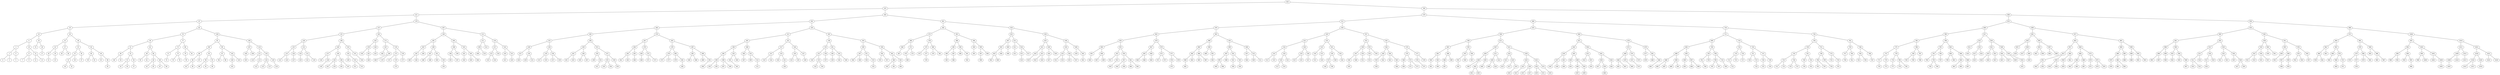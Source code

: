 graph BST {
    node [fontname="Helvetica"];
    443 [label="443"];
    443 -- 225;
    225 [label="225"];
    225 -- 121;
    121 [label="121"];
    121 -- 47;
    47 [label="47"];
    47 -- 19;
    19 [label="19"];
    19 -- 14;
    14 [label="14"];
    14 -- 6;
    6 [label="6"];
    6 -- 3;
    3 [label="3"];
    3 -- 1;
    1 [label="1"];
    1 -- 0;
    0 [label="0"];
    1 -- 2;
    2 [label="2"];
    3 -- 4;
    4 [label="4"];
    4 -- 5;
    5 [label="5"];
    6 -- 10;
    10 [label="10"];
    10 -- 8;
    8 [label="8"];
    8 -- 7;
    7 [label="7"];
    8 -- 9;
    9 [label="9"];
    10 -- 12;
    12 [label="12"];
    12 -- 11;
    11 [label="11"];
    12 -- 13;
    13 [label="13"];
    14 -- 16;
    16 [label="16"];
    16 -- 15;
    15 [label="15"];
    16 -- 18;
    18 [label="18"];
    18 -- 17;
    17 [label="17"];
    19 -- 29;
    29 [label="29"];
    29 -- 25;
    25 [label="25"];
    25 -- 22;
    22 [label="22"];
    22 -- 20;
    20 [label="20"];
    20 -- 21;
    21 [label="21"];
    22 -- 24;
    24 [label="24"];
    24 -- 23;
    23 [label="23"];
    25 -- 27;
    27 [label="27"];
    27 -- 26;
    26 [label="26"];
    27 -- 28;
    28 [label="28"];
    29 -- 38;
    38 [label="38"];
    38 -- 35;
    35 [label="35"];
    35 -- 33;
    33 [label="33"];
    33 -- 31;
    31 [label="31"];
    31 -- 30;
    30 [label="30"];
    31 -- 32;
    32 [label="32"];
    33 -- 34;
    34 [label="34"];
    35 -- 36;
    36 [label="36"];
    36 -- 37;
    37 [label="37"];
    38 -- 42;
    42 [label="42"];
    42 -- 40;
    40 [label="40"];
    40 -- 39;
    39 [label="39"];
    40 -- 41;
    41 [label="41"];
    42 -- 44;
    44 [label="44"];
    44 -- 43;
    43 [label="43"];
    44 -- 46;
    46 [label="46"];
    46 -- 45;
    45 [label="45"];
    47 -- 82;
    82 [label="82"];
    82 -- 70;
    70 [label="70"];
    70 -- 58;
    58 [label="58"];
    58 -- 51;
    51 [label="51"];
    51 -- 49;
    49 [label="49"];
    49 -- 48;
    48 [label="48"];
    49 -- 50;
    50 [label="50"];
    51 -- 55;
    55 [label="55"];
    55 -- 53;
    53 [label="53"];
    53 -- 52;
    52 [label="52"];
    53 -- 54;
    54 [label="54"];
    55 -- 56;
    56 [label="56"];
    56 -- 57;
    57 [label="57"];
    58 -- 62;
    62 [label="62"];
    62 -- 60;
    60 [label="60"];
    60 -- 59;
    59 [label="59"];
    60 -- 61;
    61 [label="61"];
    62 -- 66;
    66 [label="66"];
    66 -- 64;
    64 [label="64"];
    64 -- 63;
    63 [label="63"];
    64 -- 65;
    65 [label="65"];
    66 -- 68;
    68 [label="68"];
    68 -- 67;
    67 [label="67"];
    68 -- 69;
    69 [label="69"];
    70 -- 77;
    77 [label="77"];
    77 -- 73;
    73 [label="73"];
    73 -- 71;
    71 [label="71"];
    71 -- 72;
    72 [label="72"];
    73 -- 75;
    75 [label="75"];
    75 -- 74;
    74 [label="74"];
    75 -- 76;
    76 [label="76"];
    77 -- 80;
    80 [label="80"];
    80 -- 79;
    79 [label="79"];
    79 -- 78;
    78 [label="78"];
    80 -- 81;
    81 [label="81"];
    82 -- 104;
    104 [label="104"];
    104 -- 95;
    95 [label="95"];
    95 -- 88;
    88 [label="88"];
    88 -- 86;
    86 [label="86"];
    86 -- 84;
    84 [label="84"];
    84 -- 83;
    83 [label="83"];
    84 -- 85;
    85 [label="85"];
    86 -- 87;
    87 [label="87"];
    88 -- 92;
    92 [label="92"];
    92 -- 90;
    90 [label="90"];
    90 -- 89;
    89 [label="89"];
    90 -- 91;
    91 [label="91"];
    92 -- 93;
    93 [label="93"];
    93 -- 94;
    94 [label="94"];
    95 -- 99;
    99 [label="99"];
    99 -- 97;
    97 [label="97"];
    97 -- 96;
    96 [label="96"];
    97 -- 98;
    98 [label="98"];
    99 -- 102;
    102 [label="102"];
    102 -- 100;
    100 [label="100"];
    100 -- 101;
    101 [label="101"];
    102 -- 103;
    103 [label="103"];
    104 -- 109;
    109 [label="109"];
    109 -- 107;
    107 [label="107"];
    107 -- 106;
    106 [label="106"];
    106 -- 105;
    105 [label="105"];
    107 -- 108;
    108 [label="108"];
    109 -- 114;
    114 [label="114"];
    114 -- 111;
    111 [label="111"];
    111 -- 110;
    110 [label="110"];
    111 -- 113;
    113 [label="113"];
    113 -- 112;
    112 [label="112"];
    114 -- 118;
    118 [label="118"];
    118 -- 116;
    116 [label="116"];
    116 -- 115;
    115 [label="115"];
    116 -- 117;
    117 [label="117"];
    118 -- 120;
    120 [label="120"];
    120 -- 119;
    119 [label="119"];
    121 -- 179;
    179 [label="179"];
    179 -- 157;
    157 [label="157"];
    157 -- 135;
    135 [label="135"];
    135 -- 128;
    128 [label="128"];
    128 -- 125;
    125 [label="125"];
    125 -- 123;
    123 [label="123"];
    123 -- 122;
    122 [label="122"];
    123 -- 124;
    124 [label="124"];
    125 -- 126;
    126 [label="126"];
    126 -- 127;
    127 [label="127"];
    128 -- 131;
    131 [label="131"];
    131 -- 130;
    130 [label="130"];
    130 -- 129;
    129 [label="129"];
    131 -- 133;
    133 [label="133"];
    133 -- 132;
    132 [label="132"];
    133 -- 134;
    134 [label="134"];
    135 -- 148;
    148 [label="148"];
    148 -- 140;
    140 [label="140"];
    140 -- 137;
    137 [label="137"];
    137 -- 136;
    136 [label="136"];
    137 -- 138;
    138 [label="138"];
    138 -- 139;
    139 [label="139"];
    140 -- 144;
    144 [label="144"];
    144 -- 142;
    142 [label="142"];
    142 -- 141;
    141 [label="141"];
    142 -- 143;
    143 [label="143"];
    144 -- 146;
    146 [label="146"];
    146 -- 145;
    145 [label="145"];
    146 -- 147;
    147 [label="147"];
    148 -- 154;
    154 [label="154"];
    154 -- 150;
    150 [label="150"];
    150 -- 149;
    149 [label="149"];
    150 -- 152;
    152 [label="152"];
    152 -- 151;
    151 [label="151"];
    152 -- 153;
    153 [label="153"];
    154 -- 155;
    155 [label="155"];
    155 -- 156;
    156 [label="156"];
    157 -- 165;
    165 [label="165"];
    165 -- 162;
    162 [label="162"];
    162 -- 159;
    159 [label="159"];
    159 -- 158;
    158 [label="158"];
    159 -- 161;
    161 [label="161"];
    161 -- 160;
    160 [label="160"];
    162 -- 164;
    164 [label="164"];
    164 -- 163;
    163 [label="163"];
    165 -- 171;
    171 [label="171"];
    171 -- 167;
    167 [label="167"];
    167 -- 166;
    166 [label="166"];
    167 -- 169;
    169 [label="169"];
    169 -- 168;
    168 [label="168"];
    169 -- 170;
    170 [label="170"];
    171 -- 176;
    176 [label="176"];
    176 -- 173;
    173 [label="173"];
    173 -- 172;
    172 [label="172"];
    173 -- 174;
    174 [label="174"];
    174 -- 175;
    175 [label="175"];
    176 -- 178;
    178 [label="178"];
    178 -- 177;
    177 [label="177"];
    179 -- 207;
    207 [label="207"];
    207 -- 194;
    194 [label="194"];
    194 -- 185;
    185 [label="185"];
    185 -- 183;
    183 [label="183"];
    183 -- 181;
    181 [label="181"];
    181 -- 180;
    180 [label="180"];
    181 -- 182;
    182 [label="182"];
    183 -- 184;
    184 [label="184"];
    185 -- 189;
    189 [label="189"];
    189 -- 187;
    187 [label="187"];
    187 -- 186;
    186 [label="186"];
    187 -- 188;
    188 [label="188"];
    189 -- 191;
    191 [label="191"];
    191 -- 190;
    190 [label="190"];
    191 -- 192;
    192 [label="192"];
    192 -- 193;
    193 [label="193"];
    194 -- 200;
    200 [label="200"];
    200 -- 198;
    198 [label="198"];
    198 -- 196;
    196 [label="196"];
    196 -- 195;
    195 [label="195"];
    196 -- 197;
    197 [label="197"];
    198 -- 199;
    199 [label="199"];
    200 -- 203;
    203 [label="203"];
    203 -- 201;
    201 [label="201"];
    201 -- 202;
    202 [label="202"];
    203 -- 205;
    205 [label="205"];
    205 -- 204;
    204 [label="204"];
    205 -- 206;
    206 [label="206"];
    207 -- 213;
    213 [label="213"];
    213 -- 211;
    211 [label="211"];
    211 -- 209;
    209 [label="209"];
    209 -- 208;
    208 [label="208"];
    209 -- 210;
    210 [label="210"];
    211 -- 212;
    212 [label="212"];
    213 -- 219;
    219 [label="219"];
    219 -- 217;
    217 [label="217"];
    217 -- 215;
    215 [label="215"];
    215 -- 214;
    214 [label="214"];
    215 -- 216;
    216 [label="216"];
    217 -- 218;
    218 [label="218"];
    219 -- 222;
    222 [label="222"];
    222 -- 220;
    220 [label="220"];
    220 -- 221;
    221 [label="221"];
    222 -- 223;
    223 [label="223"];
    223 -- 224;
    224 [label="224"];
    225 -- 365;
    365 [label="365"];
    365 -- 292;
    292 [label="292"];
    292 -- 260;
    260 [label="260"];
    260 -- 240;
    240 [label="240"];
    240 -- 232;
    232 [label="232"];
    232 -- 228;
    228 [label="228"];
    228 -- 227;
    227 [label="227"];
    227 -- 226;
    226 [label="226"];
    228 -- 230;
    230 [label="230"];
    230 -- 229;
    229 [label="229"];
    230 -- 231;
    231 [label="231"];
    232 -- 236;
    236 [label="236"];
    236 -- 234;
    234 [label="234"];
    234 -- 233;
    233 [label="233"];
    234 -- 235;
    235 [label="235"];
    236 -- 238;
    238 [label="238"];
    238 -- 237;
    237 [label="237"];
    238 -- 239;
    239 [label="239"];
    240 -- 248;
    248 [label="248"];
    248 -- 244;
    244 [label="244"];
    244 -- 242;
    242 [label="242"];
    242 -- 241;
    241 [label="241"];
    242 -- 243;
    243 [label="243"];
    244 -- 246;
    246 [label="246"];
    246 -- 245;
    245 [label="245"];
    246 -- 247;
    247 [label="247"];
    248 -- 253;
    253 [label="253"];
    253 -- 250;
    250 [label="250"];
    250 -- 249;
    249 [label="249"];
    250 -- 252;
    252 [label="252"];
    252 -- 251;
    251 [label="251"];
    253 -- 257;
    257 [label="257"];
    257 -- 255;
    255 [label="255"];
    255 -- 254;
    254 [label="254"];
    255 -- 256;
    256 [label="256"];
    257 -- 258;
    258 [label="258"];
    258 -- 259;
    259 [label="259"];
    260 -- 274;
    274 [label="274"];
    274 -- 267;
    267 [label="267"];
    267 -- 264;
    264 [label="264"];
    264 -- 262;
    262 [label="262"];
    262 -- 261;
    261 [label="261"];
    262 -- 263;
    263 [label="263"];
    264 -- 265;
    265 [label="265"];
    265 -- 266;
    266 [label="266"];
    267 -- 270;
    270 [label="270"];
    270 -- 269;
    269 [label="269"];
    269 -- 268;
    268 [label="268"];
    270 -- 272;
    272 [label="272"];
    272 -- 271;
    271 [label="271"];
    272 -- 273;
    273 [label="273"];
    274 -- 283;
    283 [label="283"];
    283 -- 278;
    278 [label="278"];
    278 -- 276;
    276 [label="276"];
    276 -- 275;
    275 [label="275"];
    276 -- 277;
    277 [label="277"];
    278 -- 280;
    280 [label="280"];
    280 -- 279;
    279 [label="279"];
    280 -- 281;
    281 [label="281"];
    281 -- 282;
    282 [label="282"];
    283 -- 287;
    287 [label="287"];
    287 -- 285;
    285 [label="285"];
    285 -- 284;
    284 [label="284"];
    285 -- 286;
    286 [label="286"];
    287 -- 289;
    289 [label="289"];
    289 -- 288;
    288 [label="288"];
    289 -- 291;
    291 [label="291"];
    291 -- 290;
    290 [label="290"];
    292 -- 329;
    329 [label="329"];
    329 -- 313;
    313 [label="313"];
    313 -- 305;
    305 [label="305"];
    305 -- 300;
    300 [label="300"];
    300 -- 296;
    296 [label="296"];
    296 -- 294;
    294 [label="294"];
    294 -- 293;
    293 [label="293"];
    294 -- 295;
    295 [label="295"];
    296 -- 298;
    298 [label="298"];
    298 -- 297;
    297 [label="297"];
    298 -- 299;
    299 [label="299"];
    300 -- 303;
    303 [label="303"];
    303 -- 301;
    301 [label="301"];
    301 -- 302;
    302 [label="302"];
    303 -- 304;
    304 [label="304"];
    305 -- 308;
    308 [label="308"];
    308 -- 306;
    306 [label="306"];
    306 -- 307;
    307 [label="307"];
    308 -- 310;
    310 [label="310"];
    310 -- 309;
    309 [label="309"];
    310 -- 312;
    312 [label="312"];
    312 -- 311;
    311 [label="311"];
    313 -- 322;
    322 [label="322"];
    322 -- 317;
    317 [label="317"];
    317 -- 315;
    315 [label="315"];
    315 -- 314;
    314 [label="314"];
    315 -- 316;
    316 [label="316"];
    317 -- 319;
    319 [label="319"];
    319 -- 318;
    318 [label="318"];
    319 -- 321;
    321 [label="321"];
    321 -- 320;
    320 [label="320"];
    322 -- 326;
    326 [label="326"];
    326 -- 324;
    324 [label="324"];
    324 -- 323;
    323 [label="323"];
    324 -- 325;
    325 [label="325"];
    326 -- 327;
    327 [label="327"];
    327 -- 328;
    328 [label="328"];
    329 -- 345;
    345 [label="345"];
    345 -- 338;
    338 [label="338"];
    338 -- 335;
    335 [label="335"];
    335 -- 331;
    331 [label="331"];
    331 -- 330;
    330 [label="330"];
    331 -- 333;
    333 [label="333"];
    333 -- 332;
    332 [label="332"];
    333 -- 334;
    334 [label="334"];
    335 -- 336;
    336 [label="336"];
    336 -- 337;
    337 [label="337"];
    338 -- 341;
    341 [label="341"];
    341 -- 340;
    340 [label="340"];
    340 -- 339;
    339 [label="339"];
    341 -- 343;
    343 [label="343"];
    343 -- 342;
    342 [label="342"];
    343 -- 344;
    344 [label="344"];
    345 -- 354;
    354 [label="354"];
    354 -- 349;
    349 [label="349"];
    349 -- 347;
    347 [label="347"];
    347 -- 346;
    346 [label="346"];
    347 -- 348;
    348 [label="348"];
    349 -- 351;
    351 [label="351"];
    351 -- 350;
    350 [label="350"];
    351 -- 353;
    353 [label="353"];
    353 -- 352;
    352 [label="352"];
    354 -- 358;
    358 [label="358"];
    358 -- 356;
    356 [label="356"];
    356 -- 355;
    355 [label="355"];
    356 -- 357;
    357 [label="357"];
    358 -- 362;
    362 [label="362"];
    362 -- 360;
    360 [label="360"];
    360 -- 359;
    359 [label="359"];
    360 -- 361;
    361 [label="361"];
    362 -- 363;
    363 [label="363"];
    363 -- 364;
    364 [label="364"];
    365 -- 401;
    401 [label="401"];
    401 -- 382;
    382 [label="382"];
    382 -- 373;
    373 [label="373"];
    373 -- 368;
    368 [label="368"];
    368 -- 366;
    366 [label="366"];
    366 -- 367;
    367 [label="367"];
    368 -- 371;
    371 [label="371"];
    371 -- 370;
    370 [label="370"];
    370 -- 369;
    369 [label="369"];
    371 -- 372;
    372 [label="372"];
    373 -- 378;
    378 [label="378"];
    378 -- 375;
    375 [label="375"];
    375 -- 374;
    374 [label="374"];
    375 -- 377;
    377 [label="377"];
    377 -- 376;
    376 [label="376"];
    378 -- 380;
    380 [label="380"];
    380 -- 379;
    379 [label="379"];
    380 -- 381;
    381 [label="381"];
    382 -- 393;
    393 [label="393"];
    393 -- 388;
    388 [label="388"];
    388 -- 385;
    385 [label="385"];
    385 -- 384;
    384 [label="384"];
    384 -- 383;
    383 [label="383"];
    385 -- 387;
    387 [label="387"];
    387 -- 386;
    386 [label="386"];
    388 -- 390;
    390 [label="390"];
    390 -- 389;
    389 [label="389"];
    390 -- 391;
    391 [label="391"];
    391 -- 392;
    392 [label="392"];
    393 -- 396;
    396 [label="396"];
    396 -- 394;
    394 [label="394"];
    394 -- 395;
    395 [label="395"];
    396 -- 399;
    399 [label="399"];
    399 -- 397;
    397 [label="397"];
    397 -- 398;
    398 [label="398"];
    399 -- 400;
    400 [label="400"];
    401 -- 418;
    418 [label="418"];
    418 -- 410;
    410 [label="410"];
    410 -- 407;
    407 [label="407"];
    407 -- 405;
    405 [label="405"];
    405 -- 403;
    403 [label="403"];
    403 -- 402;
    402 [label="402"];
    403 -- 404;
    404 [label="404"];
    405 -- 406;
    406 [label="406"];
    407 -- 409;
    409 [label="409"];
    409 -- 408;
    408 [label="408"];
    410 -- 413;
    413 [label="413"];
    413 -- 411;
    411 [label="411"];
    411 -- 412;
    412 [label="412"];
    413 -- 416;
    416 [label="416"];
    416 -- 415;
    415 [label="415"];
    415 -- 414;
    414 [label="414"];
    416 -- 417;
    417 [label="417"];
    418 -- 430;
    430 [label="430"];
    430 -- 425;
    425 [label="425"];
    425 -- 421;
    421 [label="421"];
    421 -- 420;
    420 [label="420"];
    420 -- 419;
    419 [label="419"];
    421 -- 423;
    423 [label="423"];
    423 -- 422;
    422 [label="422"];
    423 -- 424;
    424 [label="424"];
    425 -- 428;
    428 [label="428"];
    428 -- 426;
    426 [label="426"];
    426 -- 427;
    427 [label="427"];
    428 -- 429;
    429 [label="429"];
    430 -- 438;
    438 [label="438"];
    438 -- 434;
    434 [label="434"];
    434 -- 432;
    432 [label="432"];
    432 -- 431;
    431 [label="431"];
    432 -- 433;
    433 [label="433"];
    434 -- 436;
    436 [label="436"];
    436 -- 435;
    435 [label="435"];
    436 -- 437;
    437 [label="437"];
    438 -- 440;
    440 [label="440"];
    440 -- 439;
    439 [label="439"];
    440 -- 442;
    442 [label="442"];
    442 -- 441;
    441 [label="441"];
    443 -- 769;
    769 [label="769"];
    769 -- 579;
    579 [label="579"];
    579 -- 512;
    512 [label="512"];
    512 -- 479;
    479 [label="479"];
    479 -- 463;
    463 [label="463"];
    463 -- 450;
    450 [label="450"];
    450 -- 446;
    446 [label="446"];
    446 -- 445;
    445 [label="445"];
    445 -- 444;
    444 [label="444"];
    446 -- 448;
    448 [label="448"];
    448 -- 447;
    447 [label="447"];
    448 -- 449;
    449 [label="449"];
    450 -- 455;
    455 [label="455"];
    455 -- 452;
    452 [label="452"];
    452 -- 451;
    451 [label="451"];
    452 -- 453;
    453 [label="453"];
    453 -- 454;
    454 [label="454"];
    455 -- 459;
    459 [label="459"];
    459 -- 457;
    457 [label="457"];
    457 -- 456;
    456 [label="456"];
    457 -- 458;
    458 [label="458"];
    459 -- 461;
    461 [label="461"];
    461 -- 460;
    460 [label="460"];
    461 -- 462;
    462 [label="462"];
    463 -- 470;
    470 [label="470"];
    470 -- 467;
    467 [label="467"];
    467 -- 465;
    465 [label="465"];
    465 -- 464;
    464 [label="464"];
    465 -- 466;
    466 [label="466"];
    467 -- 468;
    468 [label="468"];
    468 -- 469;
    469 [label="469"];
    470 -- 474;
    474 [label="474"];
    474 -- 472;
    472 [label="472"];
    472 -- 471;
    471 [label="471"];
    472 -- 473;
    473 [label="473"];
    474 -- 477;
    477 [label="477"];
    477 -- 476;
    476 [label="476"];
    476 -- 475;
    475 [label="475"];
    477 -- 478;
    478 [label="478"];
    479 -- 493;
    493 [label="493"];
    493 -- 488;
    488 [label="488"];
    488 -- 484;
    484 [label="484"];
    484 -- 482;
    482 [label="482"];
    482 -- 480;
    480 [label="480"];
    480 -- 481;
    481 [label="481"];
    482 -- 483;
    483 [label="483"];
    484 -- 486;
    486 [label="486"];
    486 -- 485;
    485 [label="485"];
    486 -- 487;
    487 [label="487"];
    488 -- 490;
    490 [label="490"];
    490 -- 489;
    489 [label="489"];
    490 -- 491;
    491 [label="491"];
    491 -- 492;
    492 [label="492"];
    493 -- 505;
    505 [label="505"];
    505 -- 499;
    499 [label="499"];
    499 -- 497;
    497 [label="497"];
    497 -- 495;
    495 [label="495"];
    495 -- 494;
    494 [label="494"];
    495 -- 496;
    496 [label="496"];
    497 -- 498;
    498 [label="498"];
    499 -- 502;
    502 [label="502"];
    502 -- 501;
    501 [label="501"];
    501 -- 500;
    500 [label="500"];
    502 -- 503;
    503 [label="503"];
    503 -- 504;
    504 [label="504"];
    505 -- 508;
    508 [label="508"];
    508 -- 507;
    507 [label="507"];
    507 -- 506;
    506 [label="506"];
    508 -- 510;
    510 [label="510"];
    510 -- 509;
    509 [label="509"];
    510 -- 511;
    511 [label="511"];
    512 -- 544;
    544 [label="544"];
    544 -- 529;
    529 [label="529"];
    529 -- 522;
    522 [label="522"];
    522 -- 516;
    516 [label="516"];
    516 -- 514;
    514 [label="514"];
    514 -- 513;
    513 [label="513"];
    514 -- 515;
    515 [label="515"];
    516 -- 520;
    520 [label="520"];
    520 -- 518;
    518 [label="518"];
    518 -- 517;
    517 [label="517"];
    518 -- 519;
    519 [label="519"];
    520 -- 521;
    521 [label="521"];
    522 -- 526;
    526 [label="526"];
    526 -- 524;
    524 [label="524"];
    524 -- 523;
    523 [label="523"];
    524 -- 525;
    525 [label="525"];
    526 -- 528;
    528 [label="528"];
    528 -- 527;
    527 [label="527"];
    529 -- 535;
    535 [label="535"];
    535 -- 532;
    532 [label="532"];
    532 -- 530;
    530 [label="530"];
    530 -- 531;
    531 [label="531"];
    532 -- 533;
    533 [label="533"];
    533 -- 534;
    534 [label="534"];
    535 -- 541;
    541 [label="541"];
    541 -- 539;
    539 [label="539"];
    539 -- 537;
    537 [label="537"];
    537 -- 536;
    536 [label="536"];
    537 -- 538;
    538 [label="538"];
    539 -- 540;
    540 [label="540"];
    541 -- 543;
    543 [label="543"];
    543 -- 542;
    542 [label="542"];
    544 -- 557;
    557 [label="557"];
    557 -- 552;
    552 [label="552"];
    552 -- 549;
    549 [label="549"];
    549 -- 547;
    547 [label="547"];
    547 -- 546;
    546 [label="546"];
    546 -- 545;
    545 [label="545"];
    547 -- 548;
    548 [label="548"];
    549 -- 550;
    550 [label="550"];
    550 -- 551;
    551 [label="551"];
    552 -- 555;
    555 [label="555"];
    555 -- 554;
    554 [label="554"];
    554 -- 553;
    553 [label="553"];
    555 -- 556;
    556 [label="556"];
    557 -- 567;
    567 [label="567"];
    567 -- 562;
    562 [label="562"];
    562 -- 560;
    560 [label="560"];
    560 -- 559;
    559 [label="559"];
    559 -- 558;
    558 [label="558"];
    560 -- 561;
    561 [label="561"];
    562 -- 564;
    564 [label="564"];
    564 -- 563;
    563 [label="563"];
    564 -- 565;
    565 [label="565"];
    565 -- 566;
    566 [label="566"];
    567 -- 574;
    574 [label="574"];
    574 -- 570;
    570 [label="570"];
    570 -- 568;
    568 [label="568"];
    568 -- 569;
    569 [label="569"];
    570 -- 572;
    572 [label="572"];
    572 -- 571;
    571 [label="571"];
    572 -- 573;
    573 [label="573"];
    574 -- 577;
    577 [label="577"];
    577 -- 576;
    576 [label="576"];
    576 -- 575;
    575 [label="575"];
    577 -- 578;
    578 [label="578"];
    579 -- 684;
    684 [label="684"];
    684 -- 635;
    635 [label="635"];
    635 -- 598;
    598 [label="598"];
    598 -- 590;
    590 [label="590"];
    590 -- 585;
    585 [label="585"];
    585 -- 582;
    582 [label="582"];
    582 -- 580;
    580 [label="580"];
    580 -- 581;
    581 [label="581"];
    582 -- 583;
    583 [label="583"];
    583 -- 584;
    584 [label="584"];
    585 -- 588;
    588 [label="588"];
    588 -- 586;
    586 [label="586"];
    586 -- 587;
    587 [label="587"];
    588 -- 589;
    589 [label="589"];
    590 -- 595;
    595 [label="595"];
    595 -- 593;
    593 [label="593"];
    593 -- 591;
    591 [label="591"];
    591 -- 592;
    592 [label="592"];
    593 -- 594;
    594 [label="594"];
    595 -- 596;
    596 [label="596"];
    596 -- 597;
    597 [label="597"];
    598 -- 613;
    613 [label="613"];
    613 -- 607;
    607 [label="607"];
    607 -- 604;
    604 [label="604"];
    604 -- 600;
    600 [label="600"];
    600 -- 599;
    599 [label="599"];
    600 -- 602;
    602 [label="602"];
    602 -- 601;
    601 [label="601"];
    602 -- 603;
    603 [label="603"];
    604 -- 605;
    605 [label="605"];
    605 -- 606;
    606 [label="606"];
    607 -- 611;
    611 [label="611"];
    611 -- 609;
    609 [label="609"];
    609 -- 608;
    608 [label="608"];
    609 -- 610;
    610 [label="610"];
    611 -- 612;
    612 [label="612"];
    613 -- 621;
    621 [label="621"];
    621 -- 616;
    616 [label="616"];
    616 -- 615;
    615 [label="615"];
    615 -- 614;
    614 [label="614"];
    616 -- 618;
    618 [label="618"];
    618 -- 617;
    617 [label="617"];
    618 -- 619;
    619 [label="619"];
    619 -- 620;
    620 [label="620"];
    621 -- 628;
    628 [label="628"];
    628 -- 624;
    624 [label="624"];
    624 -- 622;
    622 [label="622"];
    622 -- 623;
    623 [label="623"];
    624 -- 626;
    626 [label="626"];
    626 -- 625;
    625 [label="625"];
    626 -- 627;
    627 [label="627"];
    628 -- 632;
    632 [label="632"];
    632 -- 630;
    630 [label="630"];
    630 -- 629;
    629 [label="629"];
    630 -- 631;
    631 [label="631"];
    632 -- 633;
    633 [label="633"];
    633 -- 634;
    634 [label="634"];
    635 -- 664;
    664 [label="664"];
    664 -- 651;
    651 [label="651"];
    651 -- 642;
    642 [label="642"];
    642 -- 639;
    639 [label="639"];
    639 -- 637;
    637 [label="637"];
    637 -- 636;
    636 [label="636"];
    637 -- 638;
    638 [label="638"];
    639 -- 641;
    641 [label="641"];
    641 -- 640;
    640 [label="640"];
    642 -- 645;
    645 [label="645"];
    645 -- 644;
    644 [label="644"];
    644 -- 643;
    643 [label="643"];
    645 -- 648;
    648 [label="648"];
    648 -- 646;
    646 [label="646"];
    646 -- 647;
    647 [label="647"];
    648 -- 650;
    650 [label="650"];
    650 -- 649;
    649 [label="649"];
    651 -- 656;
    656 [label="656"];
    656 -- 653;
    653 [label="653"];
    653 -- 652;
    652 [label="652"];
    653 -- 655;
    655 [label="655"];
    655 -- 654;
    654 [label="654"];
    656 -- 661;
    661 [label="661"];
    661 -- 658;
    658 [label="658"];
    658 -- 657;
    657 [label="657"];
    658 -- 659;
    659 [label="659"];
    659 -- 660;
    660 [label="660"];
    661 -- 663;
    663 [label="663"];
    663 -- 662;
    662 [label="662"];
    664 -- 676;
    676 [label="676"];
    676 -- 671;
    671 [label="671"];
    671 -- 668;
    668 [label="668"];
    668 -- 666;
    666 [label="666"];
    666 -- 665;
    665 [label="665"];
    666 -- 667;
    667 [label="667"];
    668 -- 670;
    670 [label="670"];
    670 -- 669;
    669 [label="669"];
    671 -- 674;
    674 [label="674"];
    674 -- 672;
    672 [label="672"];
    672 -- 673;
    673 [label="673"];
    674 -- 675;
    675 [label="675"];
    676 -- 679;
    679 [label="679"];
    679 -- 677;
    677 [label="677"];
    677 -- 678;
    678 [label="678"];
    679 -- 681;
    681 [label="681"];
    681 -- 680;
    680 [label="680"];
    681 -- 682;
    682 [label="682"];
    682 -- 683;
    683 [label="683"];
    684 -- 730;
    730 [label="730"];
    730 -- 711;
    711 [label="711"];
    711 -- 699;
    699 [label="699"];
    699 -- 692;
    692 [label="692"];
    692 -- 688;
    688 [label="688"];
    688 -- 686;
    686 [label="686"];
    686 -- 685;
    685 [label="685"];
    686 -- 687;
    687 [label="687"];
    688 -- 690;
    690 [label="690"];
    690 -- 689;
    689 [label="689"];
    690 -- 691;
    691 [label="691"];
    692 -- 695;
    695 [label="695"];
    695 -- 694;
    694 [label="694"];
    694 -- 693;
    693 [label="693"];
    695 -- 697;
    697 [label="697"];
    697 -- 696;
    696 [label="696"];
    697 -- 698;
    698 [label="698"];
    699 -- 704;
    704 [label="704"];
    704 -- 702;
    702 [label="702"];
    702 -- 701;
    701 [label="701"];
    701 -- 700;
    700 [label="700"];
    702 -- 703;
    703 [label="703"];
    704 -- 708;
    708 [label="708"];
    708 -- 706;
    706 [label="706"];
    706 -- 705;
    705 [label="705"];
    706 -- 707;
    707 [label="707"];
    708 -- 710;
    710 [label="710"];
    710 -- 709;
    709 [label="709"];
    711 -- 719;
    719 [label="719"];
    719 -- 716;
    716 [label="716"];
    716 -- 714;
    714 [label="714"];
    714 -- 713;
    713 [label="713"];
    713 -- 712;
    712 [label="712"];
    714 -- 715;
    715 [label="715"];
    716 -- 718;
    718 [label="718"];
    718 -- 717;
    717 [label="717"];
    719 -- 724;
    724 [label="724"];
    724 -- 721;
    721 [label="721"];
    721 -- 720;
    720 [label="720"];
    721 -- 723;
    723 [label="723"];
    723 -- 722;
    722 [label="722"];
    724 -- 727;
    727 [label="727"];
    727 -- 726;
    726 [label="726"];
    726 -- 725;
    725 [label="725"];
    727 -- 728;
    728 [label="728"];
    728 -- 729;
    729 [label="729"];
    730 -- 756;
    756 [label="756"];
    756 -- 744;
    744 [label="744"];
    744 -- 738;
    738 [label="738"];
    738 -- 734;
    734 [label="734"];
    734 -- 732;
    732 [label="732"];
    732 -- 731;
    731 [label="731"];
    732 -- 733;
    733 [label="733"];
    734 -- 736;
    736 [label="736"];
    736 -- 735;
    735 [label="735"];
    736 -- 737;
    737 [label="737"];
    738 -- 741;
    741 [label="741"];
    741 -- 740;
    740 [label="740"];
    740 -- 739;
    739 [label="739"];
    741 -- 742;
    742 [label="742"];
    742 -- 743;
    743 [label="743"];
    744 -- 751;
    751 [label="751"];
    751 -- 748;
    748 [label="748"];
    748 -- 746;
    746 [label="746"];
    746 -- 745;
    745 [label="745"];
    746 -- 747;
    747 [label="747"];
    748 -- 749;
    749 [label="749"];
    749 -- 750;
    750 [label="750"];
    751 -- 753;
    753 [label="753"];
    753 -- 752;
    752 [label="752"];
    753 -- 754;
    754 [label="754"];
    754 -- 755;
    755 [label="755"];
    756 -- 762;
    762 [label="762"];
    762 -- 759;
    759 [label="759"];
    759 -- 757;
    757 [label="757"];
    757 -- 758;
    758 [label="758"];
    759 -- 760;
    760 [label="760"];
    760 -- 761;
    761 [label="761"];
    762 -- 766;
    766 [label="766"];
    766 -- 764;
    764 [label="764"];
    764 -- 763;
    763 [label="763"];
    764 -- 765;
    765 [label="765"];
    766 -- 768;
    768 [label="768"];
    768 -- 767;
    767 [label="767"];
    769 -- 894;
    894 [label="894"];
    894 -- 833;
    833 [label="833"];
    833 -- 809;
    809 [label="809"];
    809 -- 789;
    789 [label="789"];
    789 -- 782;
    782 [label="782"];
    782 -- 775;
    775 [label="775"];
    775 -- 772;
    772 [label="772"];
    772 -- 771;
    771 [label="771"];
    771 -- 770;
    770 [label="770"];
    772 -- 774;
    774 [label="774"];
    774 -- 773;
    773 [label="773"];
    775 -- 778;
    778 [label="778"];
    778 -- 776;
    776 [label="776"];
    776 -- 777;
    777 [label="777"];
    778 -- 780;
    780 [label="780"];
    780 -- 779;
    779 [label="779"];
    780 -- 781;
    781 [label="781"];
    782 -- 786;
    786 [label="786"];
    786 -- 784;
    784 [label="784"];
    784 -- 783;
    783 [label="783"];
    784 -- 785;
    785 [label="785"];
    786 -- 787;
    787 [label="787"];
    787 -- 788;
    788 [label="788"];
    789 -- 798;
    798 [label="798"];
    798 -- 795;
    795 [label="795"];
    795 -- 791;
    791 [label="791"];
    791 -- 790;
    790 [label="790"];
    791 -- 793;
    793 [label="793"];
    793 -- 792;
    792 [label="792"];
    793 -- 794;
    794 [label="794"];
    795 -- 796;
    796 [label="796"];
    796 -- 797;
    797 [label="797"];
    798 -- 802;
    802 [label="802"];
    802 -- 800;
    800 [label="800"];
    800 -- 799;
    799 [label="799"];
    800 -- 801;
    801 [label="801"];
    802 -- 806;
    806 [label="806"];
    806 -- 804;
    804 [label="804"];
    804 -- 803;
    803 [label="803"];
    804 -- 805;
    805 [label="805"];
    806 -- 808;
    808 [label="808"];
    808 -- 807;
    807 [label="807"];
    809 -- 817;
    817 [label="817"];
    817 -- 812;
    812 [label="812"];
    812 -- 811;
    811 [label="811"];
    811 -- 810;
    810 [label="810"];
    812 -- 815;
    815 [label="815"];
    815 -- 813;
    813 [label="813"];
    813 -- 814;
    814 [label="814"];
    815 -- 816;
    816 [label="816"];
    817 -- 824;
    824 [label="824"];
    824 -- 821;
    821 [label="821"];
    821 -- 819;
    819 [label="819"];
    819 -- 818;
    818 [label="818"];
    819 -- 820;
    820 [label="820"];
    821 -- 822;
    822 [label="822"];
    822 -- 823;
    823 [label="823"];
    824 -- 828;
    828 [label="828"];
    828 -- 826;
    826 [label="826"];
    826 -- 825;
    825 [label="825"];
    826 -- 827;
    827 [label="827"];
    828 -- 830;
    830 [label="830"];
    830 -- 829;
    829 [label="829"];
    830 -- 832;
    832 [label="832"];
    832 -- 831;
    831 [label="831"];
    833 -- 849;
    849 [label="849"];
    849 -- 841;
    841 [label="841"];
    841 -- 836;
    836 [label="836"];
    836 -- 835;
    835 [label="835"];
    835 -- 834;
    834 [label="834"];
    836 -- 838;
    838 [label="838"];
    838 -- 837;
    837 [label="837"];
    838 -- 840;
    840 [label="840"];
    840 -- 839;
    839 [label="839"];
    841 -- 845;
    845 [label="845"];
    845 -- 843;
    843 [label="843"];
    843 -- 842;
    842 [label="842"];
    843 -- 844;
    844 [label="844"];
    845 -- 847;
    847 [label="847"];
    847 -- 846;
    846 [label="846"];
    847 -- 848;
    848 [label="848"];
    849 -- 877;
    877 [label="877"];
    877 -- 862;
    862 [label="862"];
    862 -- 857;
    857 [label="857"];
    857 -- 853;
    853 [label="853"];
    853 -- 851;
    851 [label="851"];
    851 -- 850;
    850 [label="850"];
    851 -- 852;
    852 [label="852"];
    853 -- 855;
    855 [label="855"];
    855 -- 854;
    854 [label="854"];
    855 -- 856;
    856 [label="856"];
    857 -- 860;
    860 [label="860"];
    860 -- 858;
    858 [label="858"];
    858 -- 859;
    859 [label="859"];
    860 -- 861;
    861 [label="861"];
    862 -- 869;
    869 [label="869"];
    869 -- 866;
    866 [label="866"];
    866 -- 864;
    864 [label="864"];
    864 -- 863;
    863 [label="863"];
    864 -- 865;
    865 [label="865"];
    866 -- 868;
    868 [label="868"];
    868 -- 867;
    867 [label="867"];
    869 -- 873;
    873 [label="873"];
    873 -- 870;
    870 [label="870"];
    870 -- 871;
    871 [label="871"];
    873 -- 875;
    875 [label="875"];
    875 -- 874;
    874 [label="874"];
    875 -- 876;
    876 [label="876"];
    877 -- 887;
    887 [label="887"];
    887 -- 884;
    884 [label="884"];
    884 -- 880;
    880 [label="880"];
    880 -- 879;
    879 [label="879"];
    879 -- 878;
    878 [label="878"];
    880 -- 882;
    882 [label="882"];
    882 -- 881;
    881 [label="881"];
    882 -- 883;
    883 [label="883"];
    884 -- 885;
    885 [label="885"];
    885 -- 886;
    886 [label="886"];
    887 -- 890;
    890 [label="890"];
    890 -- 889;
    889 [label="889"];
    889 -- 888;
    888 [label="888"];
    890 -- 892;
    892 [label="892"];
    892 -- 891;
    891 [label="891"];
    892 -- 893;
    893 [label="893"];
    894 -- 958;
    958 [label="958"];
    958 -- 930;
    930 [label="930"];
    930 -- 909;
    909 [label="909"];
    909 -- 901;
    901 [label="901"];
    901 -- 898;
    898 [label="898"];
    898 -- 896;
    896 [label="896"];
    896 -- 895;
    895 [label="895"];
    896 -- 897;
    897 [label="897"];
    898 -- 899;
    899 [label="899"];
    899 -- 900;
    900 [label="900"];
    901 -- 904;
    904 [label="904"];
    904 -- 903;
    903 [label="903"];
    903 -- 902;
    902 [label="902"];
    904 -- 906;
    906 [label="906"];
    906 -- 905;
    905 [label="905"];
    906 -- 908;
    908 [label="908"];
    908 -- 907;
    907 [label="907"];
    909 -- 920;
    920 [label="920"];
    920 -- 915;
    915 [label="915"];
    915 -- 913;
    913 [label="913"];
    913 -- 911;
    911 [label="911"];
    911 -- 910;
    910 [label="910"];
    911 -- 912;
    912 [label="912"];
    913 -- 914;
    914 [label="914"];
    915 -- 918;
    918 [label="918"];
    918 -- 917;
    917 [label="917"];
    917 -- 916;
    916 [label="916"];
    918 -- 919;
    919 [label="919"];
    920 -- 924;
    924 [label="924"];
    924 -- 922;
    922 [label="922"];
    922 -- 921;
    921 [label="921"];
    922 -- 923;
    923 [label="923"];
    924 -- 926;
    926 [label="926"];
    926 -- 925;
    925 [label="925"];
    926 -- 928;
    928 [label="928"];
    928 -- 927;
    927 [label="927"];
    928 -- 929;
    929 [label="929"];
    930 -- 942;
    942 [label="942"];
    942 -- 938;
    938 [label="938"];
    938 -- 934;
    934 [label="934"];
    934 -- 932;
    932 [label="932"];
    932 -- 931;
    931 [label="931"];
    932 -- 933;
    933 [label="933"];
    934 -- 936;
    936 [label="936"];
    936 -- 935;
    935 [label="935"];
    936 -- 937;
    937 [label="937"];
    938 -- 940;
    940 [label="940"];
    940 -- 939;
    939 [label="939"];
    940 -- 941;
    941 [label="941"];
    942 -- 951;
    951 [label="951"];
    951 -- 945;
    945 [label="945"];
    945 -- 944;
    944 [label="944"];
    944 -- 943;
    943 [label="943"];
    945 -- 948;
    948 [label="948"];
    948 -- 947;
    947 [label="947"];
    947 -- 946;
    946 [label="946"];
    948 -- 949;
    949 [label="949"];
    949 -- 950;
    950 [label="950"];
    951 -- 955;
    955 [label="955"];
    955 -- 953;
    953 [label="953"];
    953 -- 952;
    952 [label="952"];
    953 -- 954;
    954 [label="954"];
    955 -- 956;
    956 [label="956"];
    956 -- 957;
    957 [label="957"];
    958 -- 988;
    988 [label="988"];
    988 -- 973;
    973 [label="973"];
    973 -- 964;
    964 [label="964"];
    964 -- 962;
    962 [label="962"];
    962 -- 960;
    960 [label="960"];
    960 -- 959;
    959 [label="959"];
    960 -- 961;
    961 [label="961"];
    962 -- 963;
    963 [label="963"];
    964 -- 967;
    967 [label="967"];
    967 -- 966;
    966 [label="966"];
    966 -- 965;
    965 [label="965"];
    967 -- 970;
    970 [label="970"];
    970 -- 968;
    968 [label="968"];
    968 -- 969;
    969 [label="969"];
    970 -- 972;
    972 [label="972"];
    972 -- 971;
    971 [label="971"];
    973 -- 982;
    982 [label="982"];
    982 -- 978;
    978 [label="978"];
    978 -- 975;
    975 [label="975"];
    975 -- 974;
    974 [label="974"];
    975 -- 977;
    977 [label="977"];
    977 -- 976;
    976 [label="976"];
    978 -- 980;
    980 [label="980"];
    980 -- 979;
    979 [label="979"];
    980 -- 981;
    981 [label="981"];
    982 -- 984;
    984 [label="984"];
    984 -- 983;
    983 [label="983"];
    984 -- 986;
    986 [label="986"];
    986 -- 985;
    985 [label="985"];
    986 -- 987;
    987 [label="987"];
    988 -- 1006;
    1006 [label="1006"];
    1006 -- 997;
    997 [label="997"];
    997 -- 992;
    992 [label="992"];
    992 -- 990;
    990 [label="990"];
    990 -- 989;
    989 [label="989"];
    990 -- 991;
    991 [label="991"];
    992 -- 994;
    994 [label="994"];
    994 -- 993;
    993 [label="993"];
    994 -- 995;
    995 [label="995"];
    995 -- 996;
    996 [label="996"];
    997 -- 1001;
    1001 [label="1001"];
    1001 -- 999;
    999 [label="999"];
    999 -- 998;
    998 [label="998"];
    999 -- 1000;
    1000 [label="1000"];
    1001 -- 1003;
    1003 [label="1003"];
    1003 -- 1002;
    1002 [label="1002"];
    1003 -- 1004;
    1004 [label="1004"];
    1004 -- 1005;
    1005 [label="1005"];
    1006 -- 1014;
    1014 [label="1014"];
    1014 -- 1011;
    1011 [label="1011"];
    1011 -- 1009;
    1009 [label="1009"];
    1009 -- 1008;
    1008 [label="1008"];
    1008 -- 1007;
    1007 [label="1007"];
    1009 -- 1010;
    1010 [label="1010"];
    1011 -- 1012;
    1012 [label="1012"];
    1012 -- 1013;
    1013 [label="1013"];
    1014 -- 1021;
    1021 [label="1021"];
    1021 -- 1018;
    1018 [label="1018"];
    1018 -- 1016;
    1016 [label="1016"];
    1016 -- 1015;
    1015 [label="1015"];
    1016 -- 1017;
    1017 [label="1017"];
    1018 -- 1020;
    1020 [label="1020"];
    1020 -- 1019;
    1019 [label="1019"];
    1021 -- 1023;
    1023 [label="1023"];
    1023 -- 1022;
    1022 [label="1022"];
    1023 -- 1024;
    1024 [label="1024"];
}
